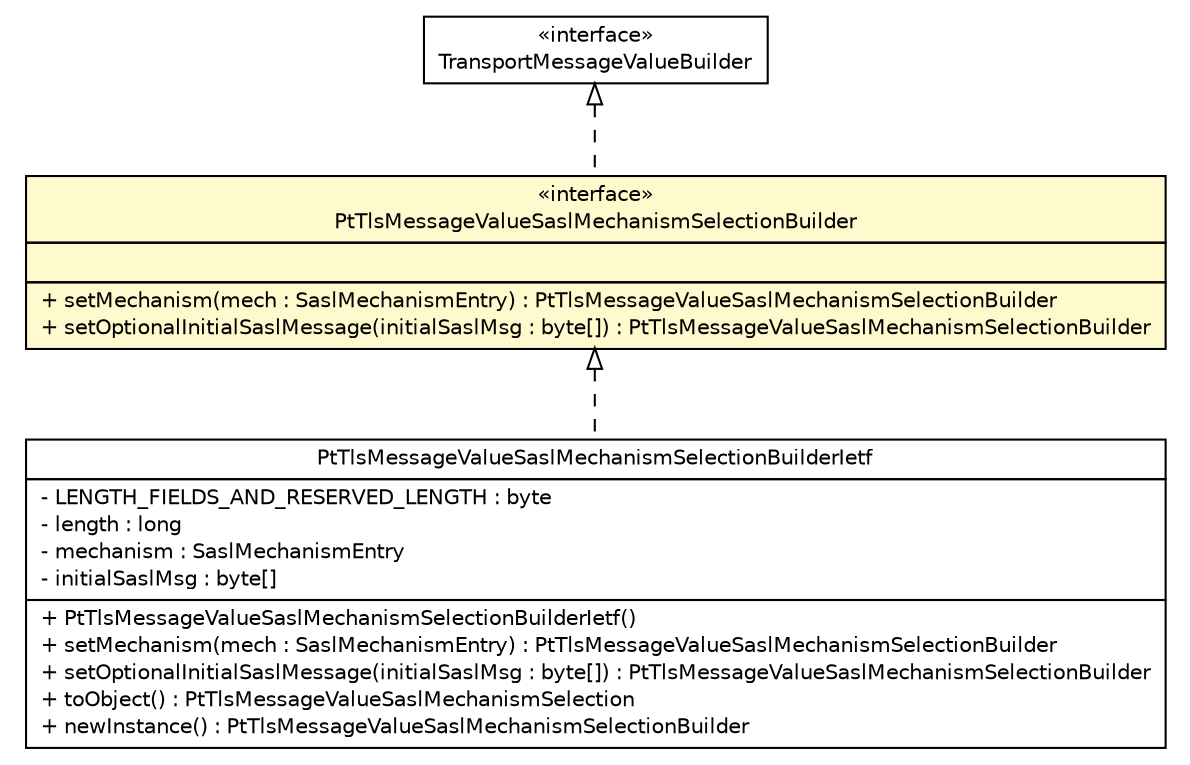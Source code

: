 #!/usr/local/bin/dot
#
# Class diagram 
# Generated by UMLGraph version R5_6 (http://www.umlgraph.org/)
#

digraph G {
	edge [fontname="Helvetica",fontsize=10,labelfontname="Helvetica",labelfontsize=10];
	node [fontname="Helvetica",fontsize=10,shape=plaintext];
	nodesep=0.25;
	ranksep=0.5;
	// de.hsbremen.tc.tnc.message.t.value.TransportMessageValueBuilder
	c148813 [label=<<table title="de.hsbremen.tc.tnc.message.t.value.TransportMessageValueBuilder" border="0" cellborder="1" cellspacing="0" cellpadding="2" port="p" href="../../../../../de/hsbremen/tc/tnc/message/t/value/TransportMessageValueBuilder.html">
		<tr><td><table border="0" cellspacing="0" cellpadding="1">
<tr><td align="center" balign="center"> &#171;interface&#187; </td></tr>
<tr><td align="center" balign="center"> TransportMessageValueBuilder </td></tr>
		</table></td></tr>
		</table>>, URL="../../../../../de/hsbremen/tc/tnc/message/t/value/TransportMessageValueBuilder.html", fontname="Helvetica", fontcolor="black", fontsize=10.0];
	// org.ietf.nea.pt.value.PtTlsMessageValueSaslMechanismSelectionBuilder
	c148829 [label=<<table title="org.ietf.nea.pt.value.PtTlsMessageValueSaslMechanismSelectionBuilder" border="0" cellborder="1" cellspacing="0" cellpadding="2" port="p" bgcolor="lemonChiffon" href="./PtTlsMessageValueSaslMechanismSelectionBuilder.html">
		<tr><td><table border="0" cellspacing="0" cellpadding="1">
<tr><td align="center" balign="center"> &#171;interface&#187; </td></tr>
<tr><td align="center" balign="center"> PtTlsMessageValueSaslMechanismSelectionBuilder </td></tr>
		</table></td></tr>
		<tr><td><table border="0" cellspacing="0" cellpadding="1">
<tr><td align="left" balign="left">  </td></tr>
		</table></td></tr>
		<tr><td><table border="0" cellspacing="0" cellpadding="1">
<tr><td align="left" balign="left"> + setMechanism(mech : SaslMechanismEntry) : PtTlsMessageValueSaslMechanismSelectionBuilder </td></tr>
<tr><td align="left" balign="left"> + setOptionalInitialSaslMessage(initialSaslMsg : byte[]) : PtTlsMessageValueSaslMechanismSelectionBuilder </td></tr>
		</table></td></tr>
		</table>>, URL="./PtTlsMessageValueSaslMechanismSelectionBuilder.html", fontname="Helvetica", fontcolor="black", fontsize=10.0];
	// org.ietf.nea.pt.value.PtTlsMessageValueSaslMechanismSelectionBuilderIetf
	c148850 [label=<<table title="org.ietf.nea.pt.value.PtTlsMessageValueSaslMechanismSelectionBuilderIetf" border="0" cellborder="1" cellspacing="0" cellpadding="2" port="p" href="./PtTlsMessageValueSaslMechanismSelectionBuilderIetf.html">
		<tr><td><table border="0" cellspacing="0" cellpadding="1">
<tr><td align="center" balign="center"> PtTlsMessageValueSaslMechanismSelectionBuilderIetf </td></tr>
		</table></td></tr>
		<tr><td><table border="0" cellspacing="0" cellpadding="1">
<tr><td align="left" balign="left"> - LENGTH_FIELDS_AND_RESERVED_LENGTH : byte </td></tr>
<tr><td align="left" balign="left"> - length : long </td></tr>
<tr><td align="left" balign="left"> - mechanism : SaslMechanismEntry </td></tr>
<tr><td align="left" balign="left"> - initialSaslMsg : byte[] </td></tr>
		</table></td></tr>
		<tr><td><table border="0" cellspacing="0" cellpadding="1">
<tr><td align="left" balign="left"> + PtTlsMessageValueSaslMechanismSelectionBuilderIetf() </td></tr>
<tr><td align="left" balign="left"> + setMechanism(mech : SaslMechanismEntry) : PtTlsMessageValueSaslMechanismSelectionBuilder </td></tr>
<tr><td align="left" balign="left"> + setOptionalInitialSaslMessage(initialSaslMsg : byte[]) : PtTlsMessageValueSaslMechanismSelectionBuilder </td></tr>
<tr><td align="left" balign="left"> + toObject() : PtTlsMessageValueSaslMechanismSelection </td></tr>
<tr><td align="left" balign="left"> + newInstance() : PtTlsMessageValueSaslMechanismSelectionBuilder </td></tr>
		</table></td></tr>
		</table>>, URL="./PtTlsMessageValueSaslMechanismSelectionBuilderIetf.html", fontname="Helvetica", fontcolor="black", fontsize=10.0];
	//org.ietf.nea.pt.value.PtTlsMessageValueSaslMechanismSelectionBuilder implements de.hsbremen.tc.tnc.message.t.value.TransportMessageValueBuilder
	c148813:p -> c148829:p [dir=back,arrowtail=empty,style=dashed];
	//org.ietf.nea.pt.value.PtTlsMessageValueSaslMechanismSelectionBuilderIetf implements org.ietf.nea.pt.value.PtTlsMessageValueSaslMechanismSelectionBuilder
	c148829:p -> c148850:p [dir=back,arrowtail=empty,style=dashed];
}

